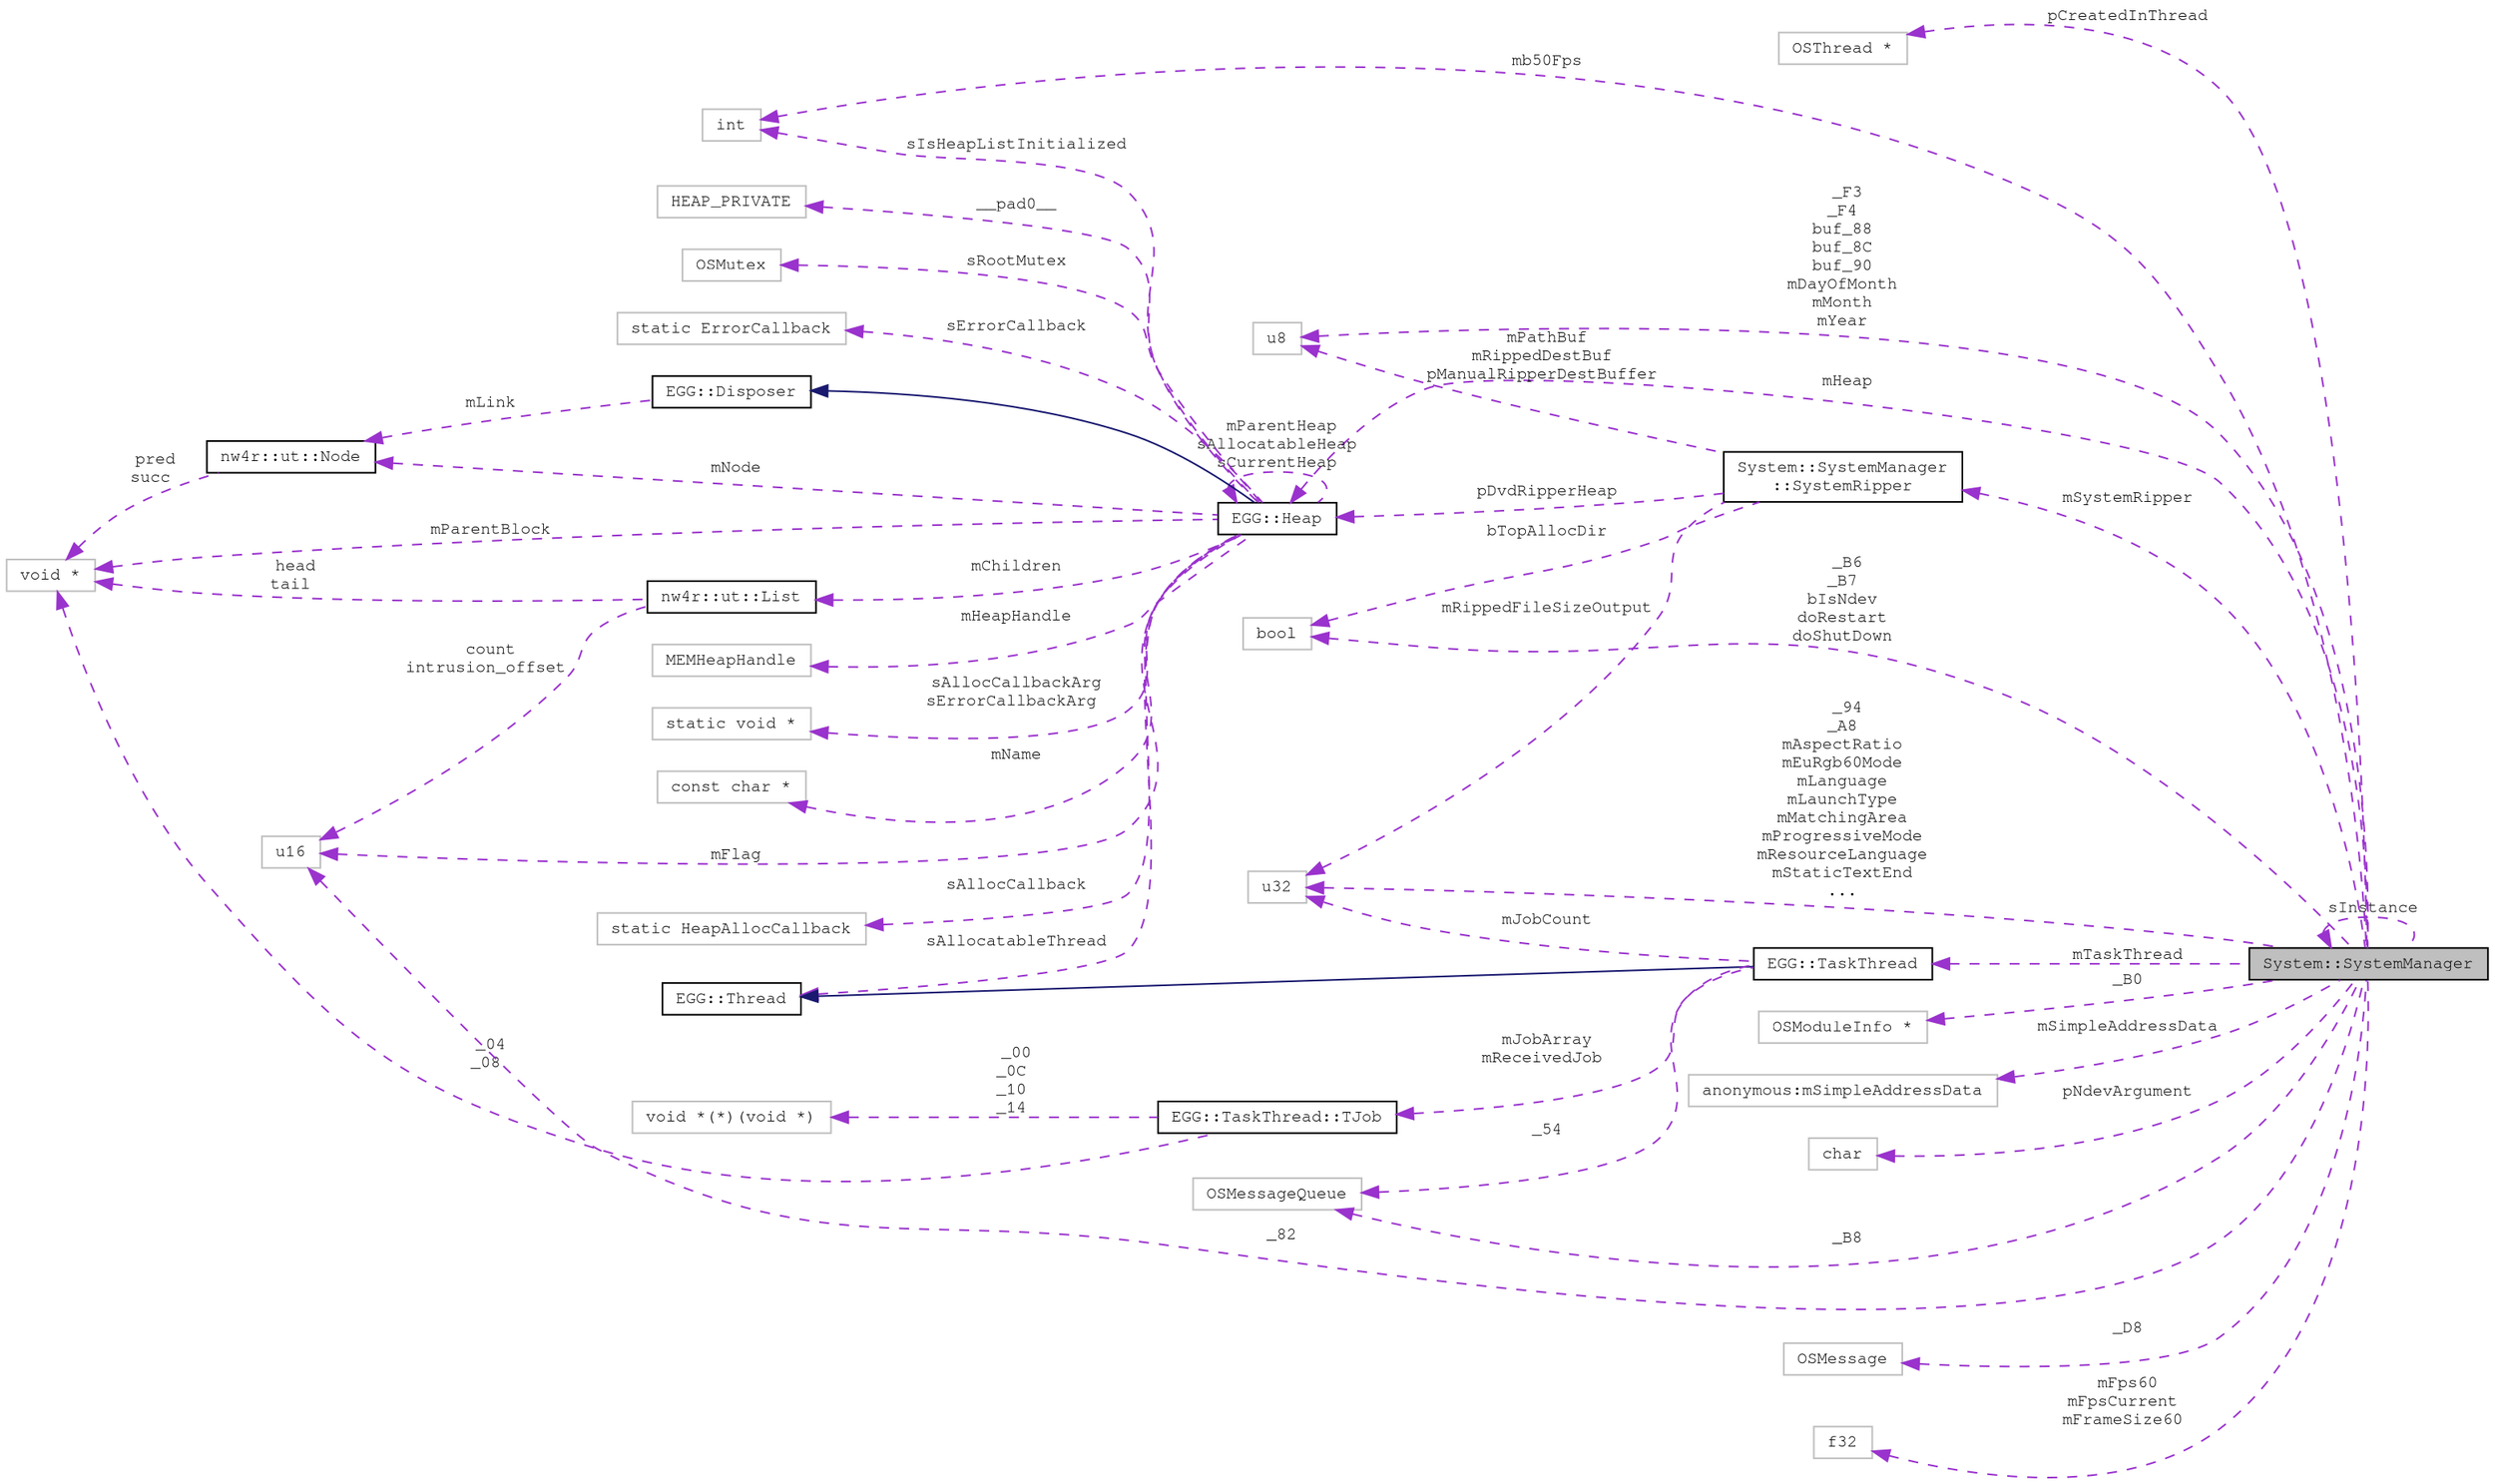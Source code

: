 digraph "System::SystemManager"
{
 // LATEX_PDF_SIZE
  edge [fontname="FreeMono",fontsize="10",labelfontname="FreeMono",labelfontsize="10"];
  node [fontname="FreeMono",fontsize="10",shape=record];
  rankdir="LR";
  Node1 [label="System::SystemManager",height=0.2,width=0.4,color="black", fillcolor="grey75", style="filled", fontcolor="black",tooltip=" "];
  Node2 -> Node1 [dir="back",color="darkorchid3",fontsize="10",style="dashed",label=" pCreatedInThread" ,fontname="FreeMono"];
  Node2 [label="OSThread *",height=0.2,width=0.4,color="grey75", fillcolor="white", style="filled",tooltip=" "];
  Node3 -> Node1 [dir="back",color="darkorchid3",fontsize="10",style="dashed",label=" mHeap" ,fontname="FreeMono"];
  Node3 [label="EGG::Heap",height=0.2,width=0.4,color="black", fillcolor="white", style="filled",URL="$class_e_g_g_1_1_heap.html",tooltip="Base Heap class."];
  Node4 -> Node3 [dir="back",color="midnightblue",fontsize="10",style="solid",fontname="FreeMono"];
  Node4 [label="EGG::Disposer",height=0.2,width=0.4,color="black", fillcolor="white", style="filled",URL="$class_e_g_g_1_1_disposer.html",tooltip="Interface for objects that can be destroyed."];
  Node5 -> Node4 [dir="back",color="darkorchid3",fontsize="10",style="dashed",label=" mLink" ,fontname="FreeMono"];
  Node5 [label="nw4r::ut::Node",height=0.2,width=0.4,color="black", fillcolor="white", style="filled",URL="$structnw4r_1_1ut_1_1_node.html",tooltip="Bidirectional list node."];
  Node6 -> Node5 [dir="back",color="darkorchid3",fontsize="10",style="dashed",label=" pred\nsucc" ,fontname="FreeMono"];
  Node6 [label="void *",height=0.2,width=0.4,color="grey75", fillcolor="white", style="filled",tooltip=" "];
  Node3 -> Node3 [dir="back",color="darkorchid3",fontsize="10",style="dashed",label=" mParentHeap\nsAllocatableHeap\nsCurrentHeap" ,fontname="FreeMono"];
  Node7 -> Node3 [dir="back",color="darkorchid3",fontsize="10",style="dashed",label=" mFlag" ,fontname="FreeMono"];
  Node7 [label="u16",height=0.2,width=0.4,color="grey75", fillcolor="white", style="filled",tooltip=" "];
  Node8 -> Node3 [dir="back",color="darkorchid3",fontsize="10",style="dashed",label=" mHeapHandle" ,fontname="FreeMono"];
  Node8 [label="MEMHeapHandle",height=0.2,width=0.4,color="grey75", fillcolor="white", style="filled",tooltip=" "];
  Node9 -> Node3 [dir="back",color="darkorchid3",fontsize="10",style="dashed",label=" sIsHeapListInitialized" ,fontname="FreeMono"];
  Node9 [label="int",height=0.2,width=0.4,color="grey75", fillcolor="white", style="filled",tooltip=" "];
  Node10 -> Node3 [dir="back",color="darkorchid3",fontsize="10",style="dashed",label=" mName" ,fontname="FreeMono"];
  Node10 [label="const char *",height=0.2,width=0.4,color="grey75", fillcolor="white", style="filled",tooltip=" "];
  Node11 -> Node3 [dir="back",color="darkorchid3",fontsize="10",style="dashed",label=" mChildren" ,fontname="FreeMono"];
  Node11 [label="nw4r::ut::List",height=0.2,width=0.4,color="black", fillcolor="white", style="filled",URL="$structnw4r_1_1ut_1_1_list.html",tooltip=" "];
  Node7 -> Node11 [dir="back",color="darkorchid3",fontsize="10",style="dashed",label=" count\nintrusion_offset" ,fontname="FreeMono"];
  Node6 -> Node11 [dir="back",color="darkorchid3",fontsize="10",style="dashed",label=" head\ntail" ,fontname="FreeMono"];
  Node5 -> Node3 [dir="back",color="darkorchid3",fontsize="10",style="dashed",label=" mNode" ,fontname="FreeMono"];
  Node12 -> Node3 [dir="back",color="darkorchid3",fontsize="10",style="dashed",label=" sAllocCallback" ,fontname="FreeMono"];
  Node12 [label="static HeapAllocCallback",height=0.2,width=0.4,color="grey75", fillcolor="white", style="filled",tooltip=" "];
  Node13 -> Node3 [dir="back",color="darkorchid3",fontsize="10",style="dashed",label=" __pad0__" ,fontname="FreeMono"];
  Node13 [label="HEAP_PRIVATE",height=0.2,width=0.4,color="grey75", fillcolor="white", style="filled",tooltip=" "];
  Node14 -> Node3 [dir="back",color="darkorchid3",fontsize="10",style="dashed",label=" sRootMutex" ,fontname="FreeMono"];
  Node14 [label="OSMutex",height=0.2,width=0.4,color="grey75", fillcolor="white", style="filled",tooltip=" "];
  Node6 -> Node3 [dir="back",color="darkorchid3",fontsize="10",style="dashed",label=" mParentBlock" ,fontname="FreeMono"];
  Node15 -> Node3 [dir="back",color="darkorchid3",fontsize="10",style="dashed",label=" sErrorCallback" ,fontname="FreeMono"];
  Node15 [label="static ErrorCallback",height=0.2,width=0.4,color="grey75", fillcolor="white", style="filled",tooltip=" "];
  Node16 -> Node3 [dir="back",color="darkorchid3",fontsize="10",style="dashed",label=" sAllocatableThread" ,fontname="FreeMono"];
  Node16 [label="EGG::Thread",height=0.2,width=0.4,color="black", fillcolor="white", style="filled",URL="$class_e_g_g_1_1_thread.html",tooltip="Wrapper for OSThread."];
  Node17 -> Node3 [dir="back",color="darkorchid3",fontsize="10",style="dashed",label=" sAllocCallbackArg\nsErrorCallbackArg" ,fontname="FreeMono"];
  Node17 [label="static void *",height=0.2,width=0.4,color="grey75", fillcolor="white", style="filled",tooltip=" "];
  Node18 -> Node1 [dir="back",color="darkorchid3",fontsize="10",style="dashed",label=" mSystemRipper" ,fontname="FreeMono"];
  Node18 [label="System::SystemManager\l::SystemRipper",height=0.2,width=0.4,color="black", fillcolor="white", style="filled",URL="$class_system_1_1_system_manager.html#struct_system_1_1_system_manager_1_1_system_ripper",tooltip=" "];
  Node3 -> Node18 [dir="back",color="darkorchid3",fontsize="10",style="dashed",label=" pDvdRipperHeap" ,fontname="FreeMono"];
  Node19 -> Node18 [dir="back",color="darkorchid3",fontsize="10",style="dashed",label=" mPathBuf\nmRippedDestBuf\npManualRipperDestBuffer" ,fontname="FreeMono"];
  Node19 [label="u8",height=0.2,width=0.4,color="grey75", fillcolor="white", style="filled",tooltip=" "];
  Node20 -> Node18 [dir="back",color="darkorchid3",fontsize="10",style="dashed",label=" bTopAllocDir" ,fontname="FreeMono"];
  Node20 [label="bool",height=0.2,width=0.4,color="grey75", fillcolor="white", style="filled",tooltip=" "];
  Node21 -> Node18 [dir="back",color="darkorchid3",fontsize="10",style="dashed",label=" mRippedFileSizeOutput" ,fontname="FreeMono"];
  Node21 [label="u32",height=0.2,width=0.4,color="grey75", fillcolor="white", style="filled",tooltip=" "];
  Node1 -> Node1 [dir="back",color="darkorchid3",fontsize="10",style="dashed",label=" sInstance" ,fontname="FreeMono"];
  Node22 -> Node1 [dir="back",color="darkorchid3",fontsize="10",style="dashed",label=" _B0" ,fontname="FreeMono"];
  Node22 [label="OSModuleInfo *",height=0.2,width=0.4,color="grey75", fillcolor="white", style="filled",tooltip=" "];
  Node7 -> Node1 [dir="back",color="darkorchid3",fontsize="10",style="dashed",label=" _82" ,fontname="FreeMono"];
  Node23 -> Node1 [dir="back",color="darkorchid3",fontsize="10",style="dashed",label=" mSimpleAddressData" ,fontname="FreeMono"];
  Node23 [label="anonymous:mSimpleAddressData",height=0.2,width=0.4,color="grey75", fillcolor="white", style="filled",tooltip=" "];
  Node24 -> Node1 [dir="back",color="darkorchid3",fontsize="10",style="dashed",label=" pNdevArgument" ,fontname="FreeMono"];
  Node24 [label="char",height=0.2,width=0.4,color="grey75", fillcolor="white", style="filled",tooltip=" "];
  Node25 -> Node1 [dir="back",color="darkorchid3",fontsize="10",style="dashed",label=" mTaskThread" ,fontname="FreeMono"];
  Node25 [label="EGG::TaskThread",height=0.2,width=0.4,color="black", fillcolor="white", style="filled",URL="$class_e_g_g_1_1_task_thread.html",tooltip="TODO sizeof 0x58."];
  Node16 -> Node25 [dir="back",color="midnightblue",fontsize="10",style="solid",fontname="FreeMono"];
  Node26 -> Node25 [dir="back",color="darkorchid3",fontsize="10",style="dashed",label=" _54" ,fontname="FreeMono"];
  Node26 [label="OSMessageQueue",height=0.2,width=0.4,color="grey75", fillcolor="white", style="filled",tooltip=" "];
  Node21 -> Node25 [dir="back",color="darkorchid3",fontsize="10",style="dashed",label=" mJobCount" ,fontname="FreeMono"];
  Node27 -> Node25 [dir="back",color="darkorchid3",fontsize="10",style="dashed",label=" mJobArray\nmReceivedJob" ,fontname="FreeMono"];
  Node27 [label="EGG::TaskThread::TJob",height=0.2,width=0.4,color="black", fillcolor="white", style="filled",URL="$struct_e_g_g_1_1_task_thread_1_1_t_job.html",tooltip=" "];
  Node28 -> Node27 [dir="back",color="darkorchid3",fontsize="10",style="dashed",label=" _00\n_0C\n_10\n_14" ,fontname="FreeMono"];
  Node28 [label="void *(*)(void *)",height=0.2,width=0.4,color="grey75", fillcolor="white", style="filled",tooltip=" "];
  Node6 -> Node27 [dir="back",color="darkorchid3",fontsize="10",style="dashed",label=" _04\n_08" ,fontname="FreeMono"];
  Node19 -> Node1 [dir="back",color="darkorchid3",fontsize="10",style="dashed",label=" _F3\n_F4\nbuf_88\nbuf_8C\nbuf_90\nmDayOfMonth\nmMonth\nmYear" ,fontname="FreeMono"];
  Node29 -> Node1 [dir="back",color="darkorchid3",fontsize="10",style="dashed",label=" _D8" ,fontname="FreeMono"];
  Node29 [label="OSMessage",height=0.2,width=0.4,color="grey75", fillcolor="white", style="filled",tooltip=" "];
  Node9 -> Node1 [dir="back",color="darkorchid3",fontsize="10",style="dashed",label=" mb50Fps" ,fontname="FreeMono"];
  Node20 -> Node1 [dir="back",color="darkorchid3",fontsize="10",style="dashed",label=" _B6\n_B7\nbIsNdev\ndoRestart\ndoShutDown" ,fontname="FreeMono"];
  Node26 -> Node1 [dir="back",color="darkorchid3",fontsize="10",style="dashed",label=" _B8" ,fontname="FreeMono"];
  Node21 -> Node1 [dir="back",color="darkorchid3",fontsize="10",style="dashed",label=" _94\n_A8\nmAspectRatio\nmEuRgb60Mode\nmLanguage\nmLaunchType\nmMatchingArea\nmProgressiveMode\nmResourceLanguage\nmStaticTextEnd\n..." ,fontname="FreeMono"];
  Node30 -> Node1 [dir="back",color="darkorchid3",fontsize="10",style="dashed",label=" mFps60\nmFpsCurrent\nmFrameSize60" ,fontname="FreeMono"];
  Node30 [label="f32",height=0.2,width=0.4,color="grey75", fillcolor="white", style="filled",tooltip=" "];
}
